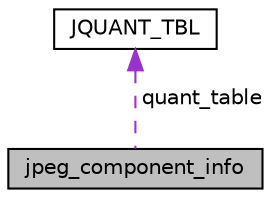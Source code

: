 digraph "jpeg_component_info"
{
  edge [fontname="Helvetica",fontsize="10",labelfontname="Helvetica",labelfontsize="10"];
  node [fontname="Helvetica",fontsize="10",shape=record];
  Node1 [label="jpeg_component_info",height=0.2,width=0.4,color="black", fillcolor="grey75", style="filled", fontcolor="black"];
  Node2 -> Node1 [dir="back",color="darkorchid3",fontsize="10",style="dashed",label=" quant_table" ,fontname="Helvetica"];
  Node2 [label="JQUANT_TBL",height=0.2,width=0.4,color="black", fillcolor="white", style="filled",URL="$structJQUANT__TBL.html"];
}
